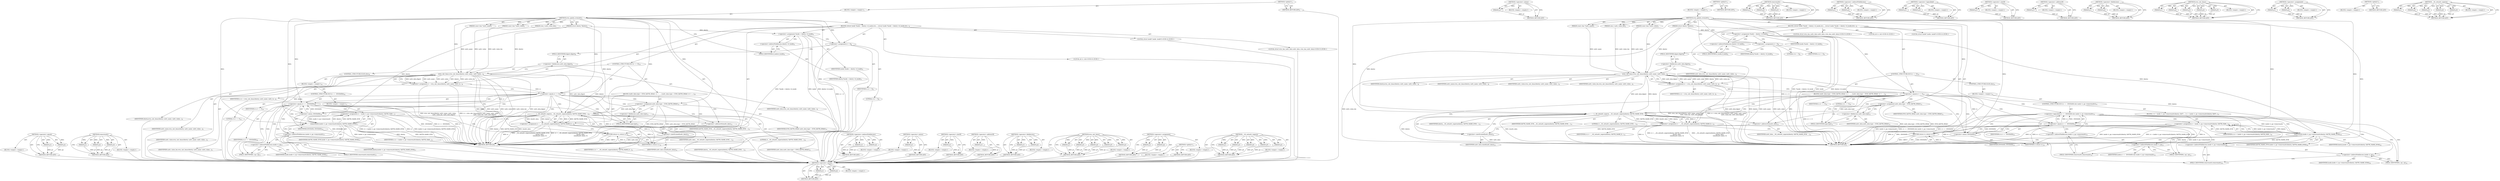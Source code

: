 digraph "__vfs_setxattr_noperm" {
vulnerable_125 [label=<(METHOD,&lt;operator&gt;.equals)>];
vulnerable_126 [label=<(PARAM,p1)>];
vulnerable_127 [label=<(PARAM,p2)>];
vulnerable_128 [label=<(BLOCK,&lt;empty&gt;,&lt;empty&gt;)>];
vulnerable_129 [label=<(METHOD_RETURN,ANY)>];
vulnerable_150 [label=<(METHOD,removexattr)>];
vulnerable_151 [label=<(PARAM,p1)>];
vulnerable_152 [label=<(PARAM,p2)>];
vulnerable_153 [label=<(PARAM,p3)>];
vulnerable_154 [label=<(BLOCK,&lt;empty&gt;,&lt;empty&gt;)>];
vulnerable_155 [label=<(METHOD_RETURN,ANY)>];
vulnerable_6 [label=<(METHOD,&lt;global&gt;)<SUB>1</SUB>>];
vulnerable_7 [label=<(BLOCK,&lt;empty&gt;,&lt;empty&gt;)<SUB>1</SUB>>];
vulnerable_8 [label=<(METHOD,evm_update_evmxattr)<SUB>1</SUB>>];
vulnerable_9 [label=<(PARAM,struct dentry *dentry)<SUB>1</SUB>>];
vulnerable_10 [label=<(PARAM,const char *xattr_name)<SUB>1</SUB>>];
vulnerable_11 [label=<(PARAM,const char *xattr_value)<SUB>2</SUB>>];
vulnerable_12 [label=<(PARAM,size_t xattr_value_len)<SUB>2</SUB>>];
vulnerable_13 [label=<(BLOCK,{
	struct inode *inode = dentry-&gt;d_inode;
	stru...,{
	struct inode *inode = dentry-&gt;d_inode;
	stru...)<SUB>3</SUB>>];
vulnerable_14 [label="<(LOCAL,struct inode* inode: inode*)<SUB>4</SUB>>"];
vulnerable_15 [label=<(&lt;operator&gt;.assignment,*inode = dentry-&gt;d_inode)<SUB>4</SUB>>];
vulnerable_16 [label=<(IDENTIFIER,inode,*inode = dentry-&gt;d_inode)<SUB>4</SUB>>];
vulnerable_17 [label=<(&lt;operator&gt;.indirectFieldAccess,dentry-&gt;d_inode)<SUB>4</SUB>>];
vulnerable_18 [label=<(IDENTIFIER,dentry,*inode = dentry-&gt;d_inode)<SUB>4</SUB>>];
vulnerable_19 [label=<(FIELD_IDENTIFIER,d_inode,d_inode)<SUB>4</SUB>>];
vulnerable_20 [label="<(LOCAL,struct evm_ima_xattr_data xattr_data: evm_ima_xattr_data)<SUB>5</SUB>>"];
vulnerable_21 [label="<(LOCAL,int rc: int)<SUB>6</SUB>>"];
vulnerable_22 [label=<(&lt;operator&gt;.assignment,rc = 0)<SUB>6</SUB>>];
vulnerable_23 [label=<(IDENTIFIER,rc,rc = 0)<SUB>6</SUB>>];
vulnerable_24 [label=<(LITERAL,0,rc = 0)<SUB>6</SUB>>];
vulnerable_25 [label=<(&lt;operator&gt;.assignment,rc = evm_calc_hmac(dentry, xattr_name, xattr_va...)<SUB>8</SUB>>];
vulnerable_26 [label=<(IDENTIFIER,rc,rc = evm_calc_hmac(dentry, xattr_name, xattr_va...)<SUB>8</SUB>>];
vulnerable_27 [label=<(evm_calc_hmac,evm_calc_hmac(dentry, xattr_name, xattr_value,
...)<SUB>8</SUB>>];
vulnerable_28 [label=<(IDENTIFIER,dentry,evm_calc_hmac(dentry, xattr_name, xattr_value,
...)<SUB>8</SUB>>];
vulnerable_29 [label=<(IDENTIFIER,xattr_name,evm_calc_hmac(dentry, xattr_name, xattr_value,
...)<SUB>8</SUB>>];
vulnerable_30 [label=<(IDENTIFIER,xattr_value,evm_calc_hmac(dentry, xattr_name, xattr_value,
...)<SUB>8</SUB>>];
vulnerable_31 [label=<(IDENTIFIER,xattr_value_len,evm_calc_hmac(dentry, xattr_name, xattr_value,
...)<SUB>9</SUB>>];
vulnerable_32 [label=<(&lt;operator&gt;.fieldAccess,xattr_data.digest)<SUB>9</SUB>>];
vulnerable_33 [label=<(IDENTIFIER,xattr_data,evm_calc_hmac(dentry, xattr_name, xattr_value,
...)<SUB>9</SUB>>];
vulnerable_34 [label=<(FIELD_IDENTIFIER,digest,digest)<SUB>9</SUB>>];
vulnerable_35 [label=<(CONTROL_STRUCTURE,IF,if (rc == 0))<SUB>10</SUB>>];
vulnerable_36 [label=<(&lt;operator&gt;.equals,rc == 0)<SUB>10</SUB>>];
vulnerable_37 [label=<(IDENTIFIER,rc,rc == 0)<SUB>10</SUB>>];
vulnerable_38 [label=<(LITERAL,0,rc == 0)<SUB>10</SUB>>];
vulnerable_39 [label=<(BLOCK,{
		xattr_data.type = EVM_XATTR_HMAC;
 		rc = _...,{
		xattr_data.type = EVM_XATTR_HMAC;
 		rc = _...)<SUB>10</SUB>>];
vulnerable_40 [label=<(&lt;operator&gt;.assignment,xattr_data.type = EVM_XATTR_HMAC)<SUB>11</SUB>>];
vulnerable_41 [label=<(&lt;operator&gt;.fieldAccess,xattr_data.type)<SUB>11</SUB>>];
vulnerable_42 [label=<(IDENTIFIER,xattr_data,xattr_data.type = EVM_XATTR_HMAC)<SUB>11</SUB>>];
vulnerable_43 [label=<(FIELD_IDENTIFIER,type,type)<SUB>11</SUB>>];
vulnerable_44 [label=<(IDENTIFIER,EVM_XATTR_HMAC,xattr_data.type = EVM_XATTR_HMAC)<SUB>11</SUB>>];
vulnerable_45 [label=<(&lt;operator&gt;.assignment,rc = __vfs_setxattr_noperm(dentry, XATTR_NAME_E...)<SUB>12</SUB>>];
vulnerable_46 [label=<(IDENTIFIER,rc,rc = __vfs_setxattr_noperm(dentry, XATTR_NAME_E...)<SUB>12</SUB>>];
vulnerable_47 [label=<(__vfs_setxattr_noperm,__vfs_setxattr_noperm(dentry, XATTR_NAME_EVM,
 ...)<SUB>12</SUB>>];
vulnerable_48 [label=<(IDENTIFIER,dentry,__vfs_setxattr_noperm(dentry, XATTR_NAME_EVM,
 ...)<SUB>12</SUB>>];
vulnerable_49 [label=<(IDENTIFIER,XATTR_NAME_EVM,__vfs_setxattr_noperm(dentry, XATTR_NAME_EVM,
 ...)<SUB>12</SUB>>];
vulnerable_50 [label=<(&lt;operator&gt;.addressOf,&amp;xattr_data)<SUB>13</SUB>>];
vulnerable_51 [label=<(IDENTIFIER,xattr_data,__vfs_setxattr_noperm(dentry, XATTR_NAME_EVM,
 ...)<SUB>13</SUB>>];
vulnerable_52 [label=<(&lt;operator&gt;.sizeOf,sizeof(xattr_data))<SUB>14</SUB>>];
vulnerable_53 [label=<(IDENTIFIER,xattr_data,sizeof(xattr_data))<SUB>14</SUB>>];
vulnerable_54 [label=<(LITERAL,0,__vfs_setxattr_noperm(dentry, XATTR_NAME_EVM,
 ...)<SUB>14</SUB>>];
vulnerable_55 [label=<(CONTROL_STRUCTURE,ELSE,else)<SUB>16</SUB>>];
vulnerable_56 [label=<(BLOCK,&lt;empty&gt;,&lt;empty&gt;)<SUB>16</SUB>>];
vulnerable_57 [label=<(CONTROL_STRUCTURE,IF,if (rc == -ENODATA))<SUB>16</SUB>>];
vulnerable_58 [label=<(&lt;operator&gt;.equals,rc == -ENODATA)<SUB>16</SUB>>];
vulnerable_59 [label=<(IDENTIFIER,rc,rc == -ENODATA)<SUB>16</SUB>>];
vulnerable_60 [label=<(&lt;operator&gt;.minus,-ENODATA)<SUB>16</SUB>>];
vulnerable_61 [label=<(IDENTIFIER,ENODATA,-ENODATA)<SUB>16</SUB>>];
vulnerable_62 [label=<(BLOCK,&lt;empty&gt;,&lt;empty&gt;)<SUB>17</SUB>>];
vulnerable_63 [label=<(&lt;operator&gt;.assignment,rc = inode-&gt;i_op-&gt;removexattr(dentry, XATTR_NAM...)<SUB>17</SUB>>];
vulnerable_64 [label=<(IDENTIFIER,rc,rc = inode-&gt;i_op-&gt;removexattr(dentry, XATTR_NAM...)<SUB>17</SUB>>];
vulnerable_65 [label=<(removexattr,inode-&gt;i_op-&gt;removexattr(dentry, XATTR_NAME_EVM))<SUB>17</SUB>>];
vulnerable_66 [label=<(&lt;operator&gt;.indirectFieldAccess,inode-&gt;i_op-&gt;removexattr)<SUB>17</SUB>>];
vulnerable_67 [label=<(&lt;operator&gt;.indirectFieldAccess,inode-&gt;i_op)<SUB>17</SUB>>];
vulnerable_68 [label=<(IDENTIFIER,inode,inode-&gt;i_op-&gt;removexattr(dentry, XATTR_NAME_EVM))<SUB>17</SUB>>];
vulnerable_69 [label=<(FIELD_IDENTIFIER,i_op,i_op)<SUB>17</SUB>>];
vulnerable_70 [label=<(FIELD_IDENTIFIER,removexattr,removexattr)<SUB>17</SUB>>];
vulnerable_71 [label=<(IDENTIFIER,dentry,inode-&gt;i_op-&gt;removexattr(dentry, XATTR_NAME_EVM))<SUB>17</SUB>>];
vulnerable_72 [label=<(IDENTIFIER,XATTR_NAME_EVM,inode-&gt;i_op-&gt;removexattr(dentry, XATTR_NAME_EVM))<SUB>17</SUB>>];
vulnerable_73 [label=<(RETURN,return rc;,return rc;)<SUB>18</SUB>>];
vulnerable_74 [label=<(IDENTIFIER,rc,return rc;)<SUB>18</SUB>>];
vulnerable_75 [label=<(METHOD_RETURN,int)<SUB>1</SUB>>];
vulnerable_77 [label=<(METHOD_RETURN,ANY)<SUB>1</SUB>>];
vulnerable_107 [label=<(METHOD,&lt;operator&gt;.indirectFieldAccess)>];
vulnerable_108 [label=<(PARAM,p1)>];
vulnerable_109 [label=<(PARAM,p2)>];
vulnerable_110 [label=<(BLOCK,&lt;empty&gt;,&lt;empty&gt;)>];
vulnerable_111 [label=<(METHOD_RETURN,ANY)>];
vulnerable_146 [label=<(METHOD,&lt;operator&gt;.minus)>];
vulnerable_147 [label=<(PARAM,p1)>];
vulnerable_148 [label=<(BLOCK,&lt;empty&gt;,&lt;empty&gt;)>];
vulnerable_149 [label=<(METHOD_RETURN,ANY)>];
vulnerable_142 [label=<(METHOD,&lt;operator&gt;.sizeOf)>];
vulnerable_143 [label=<(PARAM,p1)>];
vulnerable_144 [label=<(BLOCK,&lt;empty&gt;,&lt;empty&gt;)>];
vulnerable_145 [label=<(METHOD_RETURN,ANY)>];
vulnerable_138 [label=<(METHOD,&lt;operator&gt;.addressOf)>];
vulnerable_139 [label=<(PARAM,p1)>];
vulnerable_140 [label=<(BLOCK,&lt;empty&gt;,&lt;empty&gt;)>];
vulnerable_141 [label=<(METHOD_RETURN,ANY)>];
vulnerable_120 [label=<(METHOD,&lt;operator&gt;.fieldAccess)>];
vulnerable_121 [label=<(PARAM,p1)>];
vulnerable_122 [label=<(PARAM,p2)>];
vulnerable_123 [label=<(BLOCK,&lt;empty&gt;,&lt;empty&gt;)>];
vulnerable_124 [label=<(METHOD_RETURN,ANY)>];
vulnerable_112 [label=<(METHOD,evm_calc_hmac)>];
vulnerable_113 [label=<(PARAM,p1)>];
vulnerable_114 [label=<(PARAM,p2)>];
vulnerable_115 [label=<(PARAM,p3)>];
vulnerable_116 [label=<(PARAM,p4)>];
vulnerable_117 [label=<(PARAM,p5)>];
vulnerable_118 [label=<(BLOCK,&lt;empty&gt;,&lt;empty&gt;)>];
vulnerable_119 [label=<(METHOD_RETURN,ANY)>];
vulnerable_102 [label=<(METHOD,&lt;operator&gt;.assignment)>];
vulnerable_103 [label=<(PARAM,p1)>];
vulnerable_104 [label=<(PARAM,p2)>];
vulnerable_105 [label=<(BLOCK,&lt;empty&gt;,&lt;empty&gt;)>];
vulnerable_106 [label=<(METHOD_RETURN,ANY)>];
vulnerable_96 [label=<(METHOD,&lt;global&gt;)<SUB>1</SUB>>];
vulnerable_97 [label=<(BLOCK,&lt;empty&gt;,&lt;empty&gt;)>];
vulnerable_98 [label=<(METHOD_RETURN,ANY)>];
vulnerable_130 [label=<(METHOD,__vfs_setxattr_noperm)>];
vulnerable_131 [label=<(PARAM,p1)>];
vulnerable_132 [label=<(PARAM,p2)>];
vulnerable_133 [label=<(PARAM,p3)>];
vulnerable_134 [label=<(PARAM,p4)>];
vulnerable_135 [label=<(PARAM,p5)>];
vulnerable_136 [label=<(BLOCK,&lt;empty&gt;,&lt;empty&gt;)>];
vulnerable_137 [label=<(METHOD_RETURN,ANY)>];
fixed_131 [label=<(METHOD,&lt;operator&gt;.equals)>];
fixed_132 [label=<(PARAM,p1)>];
fixed_133 [label=<(PARAM,p2)>];
fixed_134 [label=<(BLOCK,&lt;empty&gt;,&lt;empty&gt;)>];
fixed_135 [label=<(METHOD_RETURN,ANY)>];
fixed_157 [label=<(METHOD,&lt;operator&gt;.minus)>];
fixed_158 [label=<(PARAM,p1)>];
fixed_159 [label=<(BLOCK,&lt;empty&gt;,&lt;empty&gt;)>];
fixed_160 [label=<(METHOD_RETURN,ANY)>];
fixed_6 [label=<(METHOD,&lt;global&gt;)<SUB>1</SUB>>];
fixed_7 [label=<(BLOCK,&lt;empty&gt;,&lt;empty&gt;)<SUB>1</SUB>>];
fixed_8 [label=<(METHOD,evm_update_evmxattr)<SUB>1</SUB>>];
fixed_9 [label=<(PARAM,struct dentry *dentry)<SUB>1</SUB>>];
fixed_10 [label=<(PARAM,const char *xattr_name)<SUB>1</SUB>>];
fixed_11 [label=<(PARAM,const char *xattr_value)<SUB>2</SUB>>];
fixed_12 [label=<(PARAM,size_t xattr_value_len)<SUB>2</SUB>>];
fixed_13 [label=<(BLOCK,{
	struct inode *inode = dentry-&gt;d_inode;
	stru...,{
	struct inode *inode = dentry-&gt;d_inode;
	stru...)<SUB>3</SUB>>];
fixed_14 [label="<(LOCAL,struct inode* inode: inode*)<SUB>4</SUB>>"];
fixed_15 [label=<(&lt;operator&gt;.assignment,*inode = dentry-&gt;d_inode)<SUB>4</SUB>>];
fixed_16 [label=<(IDENTIFIER,inode,*inode = dentry-&gt;d_inode)<SUB>4</SUB>>];
fixed_17 [label=<(&lt;operator&gt;.indirectFieldAccess,dentry-&gt;d_inode)<SUB>4</SUB>>];
fixed_18 [label=<(IDENTIFIER,dentry,*inode = dentry-&gt;d_inode)<SUB>4</SUB>>];
fixed_19 [label=<(FIELD_IDENTIFIER,d_inode,d_inode)<SUB>4</SUB>>];
fixed_20 [label="<(LOCAL,struct evm_ima_xattr_data xattr_data: evm_ima_xattr_data)<SUB>5</SUB>>"];
fixed_21 [label="<(LOCAL,int rc: int)<SUB>6</SUB>>"];
fixed_22 [label=<(&lt;operator&gt;.assignment,rc = 0)<SUB>6</SUB>>];
fixed_23 [label=<(IDENTIFIER,rc,rc = 0)<SUB>6</SUB>>];
fixed_24 [label=<(LITERAL,0,rc = 0)<SUB>6</SUB>>];
fixed_25 [label=<(&lt;operator&gt;.assignment,rc = evm_calc_hmac(dentry, xattr_name, xattr_va...)<SUB>8</SUB>>];
fixed_26 [label=<(IDENTIFIER,rc,rc = evm_calc_hmac(dentry, xattr_name, xattr_va...)<SUB>8</SUB>>];
fixed_27 [label=<(evm_calc_hmac,evm_calc_hmac(dentry, xattr_name, xattr_value,
...)<SUB>8</SUB>>];
fixed_28 [label=<(IDENTIFIER,dentry,evm_calc_hmac(dentry, xattr_name, xattr_value,
...)<SUB>8</SUB>>];
fixed_29 [label=<(IDENTIFIER,xattr_name,evm_calc_hmac(dentry, xattr_name, xattr_value,
...)<SUB>8</SUB>>];
fixed_30 [label=<(IDENTIFIER,xattr_value,evm_calc_hmac(dentry, xattr_name, xattr_value,
...)<SUB>8</SUB>>];
fixed_31 [label=<(IDENTIFIER,xattr_value_len,evm_calc_hmac(dentry, xattr_name, xattr_value,
...)<SUB>9</SUB>>];
fixed_32 [label=<(&lt;operator&gt;.fieldAccess,xattr_data.digest)<SUB>9</SUB>>];
fixed_33 [label=<(IDENTIFIER,xattr_data,evm_calc_hmac(dentry, xattr_name, xattr_value,
...)<SUB>9</SUB>>];
fixed_34 [label=<(FIELD_IDENTIFIER,digest,digest)<SUB>9</SUB>>];
fixed_35 [label=<(CONTROL_STRUCTURE,IF,if (rc == 0))<SUB>10</SUB>>];
fixed_36 [label=<(&lt;operator&gt;.equals,rc == 0)<SUB>10</SUB>>];
fixed_37 [label=<(IDENTIFIER,rc,rc == 0)<SUB>10</SUB>>];
fixed_38 [label=<(LITERAL,0,rc == 0)<SUB>10</SUB>>];
fixed_39 [label=<(BLOCK,{
		xattr_data.type = EVM_XATTR_HMAC;
 		rc = _...,{
		xattr_data.type = EVM_XATTR_HMAC;
 		rc = _...)<SUB>10</SUB>>];
fixed_40 [label=<(&lt;operator&gt;.assignment,xattr_data.type = EVM_XATTR_HMAC)<SUB>11</SUB>>];
fixed_41 [label=<(&lt;operator&gt;.fieldAccess,xattr_data.type)<SUB>11</SUB>>];
fixed_42 [label=<(IDENTIFIER,xattr_data,xattr_data.type = EVM_XATTR_HMAC)<SUB>11</SUB>>];
fixed_43 [label=<(FIELD_IDENTIFIER,type,type)<SUB>11</SUB>>];
fixed_44 [label=<(IDENTIFIER,EVM_XATTR_HMAC,xattr_data.type = EVM_XATTR_HMAC)<SUB>11</SUB>>];
fixed_45 [label=<(&lt;operator&gt;.assignment,rc = __vfs_setxattr_noperm(dentry, XATTR_NAME_E...)<SUB>12</SUB>>];
fixed_46 [label=<(IDENTIFIER,rc,rc = __vfs_setxattr_noperm(dentry, XATTR_NAME_E...)<SUB>12</SUB>>];
fixed_47 [label=<(__vfs_setxattr_noperm,__vfs_setxattr_noperm(dentry, XATTR_NAME_EVM,
 ...)<SUB>12</SUB>>];
fixed_48 [label=<(IDENTIFIER,dentry,__vfs_setxattr_noperm(dentry, XATTR_NAME_EVM,
 ...)<SUB>12</SUB>>];
fixed_49 [label=<(IDENTIFIER,XATTR_NAME_EVM,__vfs_setxattr_noperm(dentry, XATTR_NAME_EVM,
 ...)<SUB>12</SUB>>];
fixed_50 [label=<(&lt;operator&gt;.addressOf,&amp;xattr_data)<SUB>13</SUB>>];
fixed_51 [label=<(IDENTIFIER,xattr_data,__vfs_setxattr_noperm(dentry, XATTR_NAME_EVM,
 ...)<SUB>13</SUB>>];
fixed_52 [label=<(&lt;operator&gt;.sizeOf,sizeof(xattr_data))<SUB>14</SUB>>];
fixed_53 [label=<(IDENTIFIER,xattr_data,sizeof(xattr_data))<SUB>14</SUB>>];
fixed_54 [label=<(LITERAL,0,__vfs_setxattr_noperm(dentry, XATTR_NAME_EVM,
 ...)<SUB>14</SUB>>];
fixed_55 [label=<(CONTROL_STRUCTURE,ELSE,else)<SUB>15</SUB>>];
fixed_56 [label=<(BLOCK,&lt;empty&gt;,&lt;empty&gt;)<SUB>15</SUB>>];
fixed_57 [label=<(CONTROL_STRUCTURE,IF,if (rc == -ENODATA &amp;&amp; inode-&gt;i_op-&gt;removexattr))<SUB>15</SUB>>];
fixed_58 [label=<(&lt;operator&gt;.logicalAnd,rc == -ENODATA &amp;&amp; inode-&gt;i_op-&gt;removexattr)<SUB>15</SUB>>];
fixed_59 [label=<(&lt;operator&gt;.equals,rc == -ENODATA)<SUB>15</SUB>>];
fixed_60 [label=<(IDENTIFIER,rc,rc == -ENODATA)<SUB>15</SUB>>];
fixed_61 [label=<(&lt;operator&gt;.minus,-ENODATA)<SUB>15</SUB>>];
fixed_62 [label=<(IDENTIFIER,ENODATA,-ENODATA)<SUB>15</SUB>>];
fixed_63 [label=<(&lt;operator&gt;.indirectFieldAccess,inode-&gt;i_op-&gt;removexattr)<SUB>15</SUB>>];
fixed_64 [label=<(&lt;operator&gt;.indirectFieldAccess,inode-&gt;i_op)<SUB>15</SUB>>];
fixed_65 [label=<(IDENTIFIER,inode,rc == -ENODATA &amp;&amp; inode-&gt;i_op-&gt;removexattr)<SUB>15</SUB>>];
fixed_66 [label=<(FIELD_IDENTIFIER,i_op,i_op)<SUB>15</SUB>>];
fixed_67 [label=<(FIELD_IDENTIFIER,removexattr,removexattr)<SUB>15</SUB>>];
fixed_68 [label=<(BLOCK,{
 		rc = inode-&gt;i_op-&gt;removexattr(dentry, XATT...,{
 		rc = inode-&gt;i_op-&gt;removexattr(dentry, XATT...)<SUB>15</SUB>>];
fixed_69 [label=<(&lt;operator&gt;.assignment,rc = inode-&gt;i_op-&gt;removexattr(dentry, XATTR_NAM...)<SUB>16</SUB>>];
fixed_70 [label=<(IDENTIFIER,rc,rc = inode-&gt;i_op-&gt;removexattr(dentry, XATTR_NAM...)<SUB>16</SUB>>];
fixed_71 [label=<(removexattr,inode-&gt;i_op-&gt;removexattr(dentry, XATTR_NAME_EVM))<SUB>16</SUB>>];
fixed_72 [label=<(&lt;operator&gt;.indirectFieldAccess,inode-&gt;i_op-&gt;removexattr)<SUB>16</SUB>>];
fixed_73 [label=<(&lt;operator&gt;.indirectFieldAccess,inode-&gt;i_op)<SUB>16</SUB>>];
fixed_74 [label=<(IDENTIFIER,inode,inode-&gt;i_op-&gt;removexattr(dentry, XATTR_NAME_EVM))<SUB>16</SUB>>];
fixed_75 [label=<(FIELD_IDENTIFIER,i_op,i_op)<SUB>16</SUB>>];
fixed_76 [label=<(FIELD_IDENTIFIER,removexattr,removexattr)<SUB>16</SUB>>];
fixed_77 [label=<(IDENTIFIER,dentry,inode-&gt;i_op-&gt;removexattr(dentry, XATTR_NAME_EVM))<SUB>16</SUB>>];
fixed_78 [label=<(IDENTIFIER,XATTR_NAME_EVM,inode-&gt;i_op-&gt;removexattr(dentry, XATTR_NAME_EVM))<SUB>16</SUB>>];
fixed_79 [label=<(RETURN,return rc;,return rc;)<SUB>18</SUB>>];
fixed_80 [label=<(IDENTIFIER,rc,return rc;)<SUB>18</SUB>>];
fixed_81 [label=<(METHOD_RETURN,int)<SUB>1</SUB>>];
fixed_83 [label=<(METHOD_RETURN,ANY)<SUB>1</SUB>>];
fixed_161 [label=<(METHOD,removexattr)>];
fixed_162 [label=<(PARAM,p1)>];
fixed_163 [label=<(PARAM,p2)>];
fixed_164 [label=<(PARAM,p3)>];
fixed_165 [label=<(BLOCK,&lt;empty&gt;,&lt;empty&gt;)>];
fixed_166 [label=<(METHOD_RETURN,ANY)>];
fixed_113 [label=<(METHOD,&lt;operator&gt;.indirectFieldAccess)>];
fixed_114 [label=<(PARAM,p1)>];
fixed_115 [label=<(PARAM,p2)>];
fixed_116 [label=<(BLOCK,&lt;empty&gt;,&lt;empty&gt;)>];
fixed_117 [label=<(METHOD_RETURN,ANY)>];
fixed_152 [label=<(METHOD,&lt;operator&gt;.logicalAnd)>];
fixed_153 [label=<(PARAM,p1)>];
fixed_154 [label=<(PARAM,p2)>];
fixed_155 [label=<(BLOCK,&lt;empty&gt;,&lt;empty&gt;)>];
fixed_156 [label=<(METHOD_RETURN,ANY)>];
fixed_148 [label=<(METHOD,&lt;operator&gt;.sizeOf)>];
fixed_149 [label=<(PARAM,p1)>];
fixed_150 [label=<(BLOCK,&lt;empty&gt;,&lt;empty&gt;)>];
fixed_151 [label=<(METHOD_RETURN,ANY)>];
fixed_144 [label=<(METHOD,&lt;operator&gt;.addressOf)>];
fixed_145 [label=<(PARAM,p1)>];
fixed_146 [label=<(BLOCK,&lt;empty&gt;,&lt;empty&gt;)>];
fixed_147 [label=<(METHOD_RETURN,ANY)>];
fixed_126 [label=<(METHOD,&lt;operator&gt;.fieldAccess)>];
fixed_127 [label=<(PARAM,p1)>];
fixed_128 [label=<(PARAM,p2)>];
fixed_129 [label=<(BLOCK,&lt;empty&gt;,&lt;empty&gt;)>];
fixed_130 [label=<(METHOD_RETURN,ANY)>];
fixed_118 [label=<(METHOD,evm_calc_hmac)>];
fixed_119 [label=<(PARAM,p1)>];
fixed_120 [label=<(PARAM,p2)>];
fixed_121 [label=<(PARAM,p3)>];
fixed_122 [label=<(PARAM,p4)>];
fixed_123 [label=<(PARAM,p5)>];
fixed_124 [label=<(BLOCK,&lt;empty&gt;,&lt;empty&gt;)>];
fixed_125 [label=<(METHOD_RETURN,ANY)>];
fixed_108 [label=<(METHOD,&lt;operator&gt;.assignment)>];
fixed_109 [label=<(PARAM,p1)>];
fixed_110 [label=<(PARAM,p2)>];
fixed_111 [label=<(BLOCK,&lt;empty&gt;,&lt;empty&gt;)>];
fixed_112 [label=<(METHOD_RETURN,ANY)>];
fixed_102 [label=<(METHOD,&lt;global&gt;)<SUB>1</SUB>>];
fixed_103 [label=<(BLOCK,&lt;empty&gt;,&lt;empty&gt;)>];
fixed_104 [label=<(METHOD_RETURN,ANY)>];
fixed_136 [label=<(METHOD,__vfs_setxattr_noperm)>];
fixed_137 [label=<(PARAM,p1)>];
fixed_138 [label=<(PARAM,p2)>];
fixed_139 [label=<(PARAM,p3)>];
fixed_140 [label=<(PARAM,p4)>];
fixed_141 [label=<(PARAM,p5)>];
fixed_142 [label=<(BLOCK,&lt;empty&gt;,&lt;empty&gt;)>];
fixed_143 [label=<(METHOD_RETURN,ANY)>];
vulnerable_125 -> vulnerable_126  [key=0, label="AST: "];
vulnerable_125 -> vulnerable_126  [key=1, label="DDG: "];
vulnerable_125 -> vulnerable_128  [key=0, label="AST: "];
vulnerable_125 -> vulnerable_127  [key=0, label="AST: "];
vulnerable_125 -> vulnerable_127  [key=1, label="DDG: "];
vulnerable_125 -> vulnerable_129  [key=0, label="AST: "];
vulnerable_125 -> vulnerable_129  [key=1, label="CFG: "];
vulnerable_126 -> vulnerable_129  [key=0, label="DDG: p1"];
vulnerable_127 -> vulnerable_129  [key=0, label="DDG: p2"];
vulnerable_128 -> fixed_131  [key=0];
vulnerable_129 -> fixed_131  [key=0];
vulnerable_150 -> vulnerable_151  [key=0, label="AST: "];
vulnerable_150 -> vulnerable_151  [key=1, label="DDG: "];
vulnerable_150 -> vulnerable_154  [key=0, label="AST: "];
vulnerable_150 -> vulnerable_152  [key=0, label="AST: "];
vulnerable_150 -> vulnerable_152  [key=1, label="DDG: "];
vulnerable_150 -> vulnerable_155  [key=0, label="AST: "];
vulnerable_150 -> vulnerable_155  [key=1, label="CFG: "];
vulnerable_150 -> vulnerable_153  [key=0, label="AST: "];
vulnerable_150 -> vulnerable_153  [key=1, label="DDG: "];
vulnerable_151 -> vulnerable_155  [key=0, label="DDG: p1"];
vulnerable_152 -> vulnerable_155  [key=0, label="DDG: p2"];
vulnerable_153 -> vulnerable_155  [key=0, label="DDG: p3"];
vulnerable_154 -> fixed_131  [key=0];
vulnerable_155 -> fixed_131  [key=0];
vulnerable_6 -> vulnerable_7  [key=0, label="AST: "];
vulnerable_6 -> vulnerable_77  [key=0, label="AST: "];
vulnerable_6 -> vulnerable_77  [key=1, label="CFG: "];
vulnerable_7 -> vulnerable_8  [key=0, label="AST: "];
vulnerable_8 -> vulnerable_9  [key=0, label="AST: "];
vulnerable_8 -> vulnerable_9  [key=1, label="DDG: "];
vulnerable_8 -> vulnerable_10  [key=0, label="AST: "];
vulnerable_8 -> vulnerable_10  [key=1, label="DDG: "];
vulnerable_8 -> vulnerable_11  [key=0, label="AST: "];
vulnerable_8 -> vulnerable_11  [key=1, label="DDG: "];
vulnerable_8 -> vulnerable_12  [key=0, label="AST: "];
vulnerable_8 -> vulnerable_12  [key=1, label="DDG: "];
vulnerable_8 -> vulnerable_13  [key=0, label="AST: "];
vulnerable_8 -> vulnerable_75  [key=0, label="AST: "];
vulnerable_8 -> vulnerable_19  [key=0, label="CFG: "];
vulnerable_8 -> vulnerable_22  [key=0, label="DDG: "];
vulnerable_8 -> vulnerable_74  [key=0, label="DDG: "];
vulnerable_8 -> vulnerable_27  [key=0, label="DDG: "];
vulnerable_8 -> vulnerable_36  [key=0, label="DDG: "];
vulnerable_8 -> vulnerable_40  [key=0, label="DDG: "];
vulnerable_8 -> vulnerable_47  [key=0, label="DDG: "];
vulnerable_8 -> vulnerable_58  [key=0, label="DDG: "];
vulnerable_8 -> vulnerable_60  [key=0, label="DDG: "];
vulnerable_8 -> vulnerable_65  [key=0, label="DDG: "];
vulnerable_9 -> vulnerable_15  [key=0, label="DDG: dentry"];
vulnerable_9 -> vulnerable_27  [key=0, label="DDG: dentry"];
vulnerable_9 -> vulnerable_47  [key=0, label="DDG: dentry"];
vulnerable_9 -> vulnerable_65  [key=0, label="DDG: dentry"];
vulnerable_10 -> vulnerable_27  [key=0, label="DDG: xattr_name"];
vulnerable_11 -> vulnerable_27  [key=0, label="DDG: xattr_value"];
vulnerable_12 -> vulnerable_27  [key=0, label="DDG: xattr_value_len"];
vulnerable_13 -> vulnerable_14  [key=0, label="AST: "];
vulnerable_13 -> vulnerable_15  [key=0, label="AST: "];
vulnerable_13 -> vulnerable_20  [key=0, label="AST: "];
vulnerable_13 -> vulnerable_21  [key=0, label="AST: "];
vulnerable_13 -> vulnerable_22  [key=0, label="AST: "];
vulnerable_13 -> vulnerable_25  [key=0, label="AST: "];
vulnerable_13 -> vulnerable_35  [key=0, label="AST: "];
vulnerable_13 -> vulnerable_73  [key=0, label="AST: "];
vulnerable_14 -> fixed_131  [key=0];
vulnerable_15 -> vulnerable_16  [key=0, label="AST: "];
vulnerable_15 -> vulnerable_17  [key=0, label="AST: "];
vulnerable_15 -> vulnerable_22  [key=0, label="CFG: "];
vulnerable_15 -> vulnerable_75  [key=0, label="DDG: inode"];
vulnerable_15 -> vulnerable_75  [key=1, label="DDG: dentry-&gt;d_inode"];
vulnerable_15 -> vulnerable_75  [key=2, label="DDG: *inode = dentry-&gt;d_inode"];
vulnerable_16 -> fixed_131  [key=0];
vulnerable_17 -> vulnerable_18  [key=0, label="AST: "];
vulnerable_17 -> vulnerable_19  [key=0, label="AST: "];
vulnerable_17 -> vulnerable_15  [key=0, label="CFG: "];
vulnerable_18 -> fixed_131  [key=0];
vulnerable_19 -> vulnerable_17  [key=0, label="CFG: "];
vulnerable_20 -> fixed_131  [key=0];
vulnerable_21 -> fixed_131  [key=0];
vulnerable_22 -> vulnerable_23  [key=0, label="AST: "];
vulnerable_22 -> vulnerable_24  [key=0, label="AST: "];
vulnerable_22 -> vulnerable_34  [key=0, label="CFG: "];
vulnerable_22 -> vulnerable_75  [key=0, label="DDG: rc = 0"];
vulnerable_23 -> fixed_131  [key=0];
vulnerable_24 -> fixed_131  [key=0];
vulnerable_25 -> vulnerable_26  [key=0, label="AST: "];
vulnerable_25 -> vulnerable_27  [key=0, label="AST: "];
vulnerable_25 -> vulnerable_36  [key=0, label="CFG: "];
vulnerable_25 -> vulnerable_36  [key=1, label="DDG: rc"];
vulnerable_25 -> vulnerable_75  [key=0, label="DDG: evm_calc_hmac(dentry, xattr_name, xattr_value,
			   xattr_value_len, xattr_data.digest)"];
vulnerable_25 -> vulnerable_75  [key=1, label="DDG: rc = evm_calc_hmac(dentry, xattr_name, xattr_value,
			   xattr_value_len, xattr_data.digest)"];
vulnerable_26 -> fixed_131  [key=0];
vulnerable_27 -> vulnerable_28  [key=0, label="AST: "];
vulnerable_27 -> vulnerable_29  [key=0, label="AST: "];
vulnerable_27 -> vulnerable_30  [key=0, label="AST: "];
vulnerable_27 -> vulnerable_31  [key=0, label="AST: "];
vulnerable_27 -> vulnerable_32  [key=0, label="AST: "];
vulnerable_27 -> vulnerable_25  [key=0, label="CFG: "];
vulnerable_27 -> vulnerable_25  [key=1, label="DDG: xattr_data.digest"];
vulnerable_27 -> vulnerable_25  [key=2, label="DDG: xattr_name"];
vulnerable_27 -> vulnerable_25  [key=3, label="DDG: xattr_value"];
vulnerable_27 -> vulnerable_25  [key=4, label="DDG: dentry"];
vulnerable_27 -> vulnerable_25  [key=5, label="DDG: xattr_value_len"];
vulnerable_27 -> vulnerable_75  [key=0, label="DDG: dentry"];
vulnerable_27 -> vulnerable_75  [key=1, label="DDG: xattr_name"];
vulnerable_27 -> vulnerable_75  [key=2, label="DDG: xattr_value"];
vulnerable_27 -> vulnerable_75  [key=3, label="DDG: xattr_value_len"];
vulnerable_27 -> vulnerable_75  [key=4, label="DDG: xattr_data.digest"];
vulnerable_27 -> vulnerable_47  [key=0, label="DDG: dentry"];
vulnerable_27 -> vulnerable_47  [key=1, label="DDG: xattr_data.digest"];
vulnerable_27 -> vulnerable_65  [key=0, label="DDG: dentry"];
vulnerable_28 -> fixed_131  [key=0];
vulnerable_29 -> fixed_131  [key=0];
vulnerable_30 -> fixed_131  [key=0];
vulnerable_31 -> fixed_131  [key=0];
vulnerable_32 -> vulnerable_33  [key=0, label="AST: "];
vulnerable_32 -> vulnerable_34  [key=0, label="AST: "];
vulnerable_32 -> vulnerable_27  [key=0, label="CFG: "];
vulnerable_33 -> fixed_131  [key=0];
vulnerable_34 -> vulnerable_32  [key=0, label="CFG: "];
vulnerable_35 -> vulnerable_36  [key=0, label="AST: "];
vulnerable_35 -> vulnerable_39  [key=0, label="AST: "];
vulnerable_35 -> vulnerable_55  [key=0, label="AST: "];
vulnerable_36 -> vulnerable_37  [key=0, label="AST: "];
vulnerable_36 -> vulnerable_38  [key=0, label="AST: "];
vulnerable_36 -> vulnerable_43  [key=0, label="CFG: "];
vulnerable_36 -> vulnerable_43  [key=1, label="CDG: "];
vulnerable_36 -> vulnerable_60  [key=0, label="CFG: "];
vulnerable_36 -> vulnerable_60  [key=1, label="CDG: "];
vulnerable_36 -> vulnerable_75  [key=0, label="DDG: rc == 0"];
vulnerable_36 -> vulnerable_58  [key=0, label="DDG: rc"];
vulnerable_36 -> vulnerable_58  [key=1, label="CDG: "];
vulnerable_36 -> vulnerable_47  [key=0, label="CDG: "];
vulnerable_36 -> vulnerable_52  [key=0, label="CDG: "];
vulnerable_36 -> vulnerable_41  [key=0, label="CDG: "];
vulnerable_36 -> vulnerable_45  [key=0, label="CDG: "];
vulnerable_36 -> vulnerable_40  [key=0, label="CDG: "];
vulnerable_36 -> vulnerable_50  [key=0, label="CDG: "];
vulnerable_37 -> fixed_131  [key=0];
vulnerable_38 -> fixed_131  [key=0];
vulnerable_39 -> vulnerable_40  [key=0, label="AST: "];
vulnerable_39 -> vulnerable_45  [key=0, label="AST: "];
vulnerable_40 -> vulnerable_41  [key=0, label="AST: "];
vulnerable_40 -> vulnerable_44  [key=0, label="AST: "];
vulnerable_40 -> vulnerable_50  [key=0, label="CFG: "];
vulnerable_40 -> vulnerable_75  [key=0, label="DDG: xattr_data.type = EVM_XATTR_HMAC"];
vulnerable_40 -> vulnerable_75  [key=1, label="DDG: EVM_XATTR_HMAC"];
vulnerable_40 -> vulnerable_47  [key=0, label="DDG: xattr_data.type"];
vulnerable_41 -> vulnerable_42  [key=0, label="AST: "];
vulnerable_41 -> vulnerable_43  [key=0, label="AST: "];
vulnerable_41 -> vulnerable_40  [key=0, label="CFG: "];
vulnerable_42 -> fixed_131  [key=0];
vulnerable_43 -> vulnerable_41  [key=0, label="CFG: "];
vulnerable_44 -> fixed_131  [key=0];
vulnerable_45 -> vulnerable_46  [key=0, label="AST: "];
vulnerable_45 -> vulnerable_47  [key=0, label="AST: "];
vulnerable_45 -> vulnerable_73  [key=0, label="CFG: "];
vulnerable_45 -> vulnerable_75  [key=0, label="DDG: rc"];
vulnerable_45 -> vulnerable_75  [key=1, label="DDG: __vfs_setxattr_noperm(dentry, XATTR_NAME_EVM,
 					   &amp;xattr_data,
 					   sizeof(xattr_data), 0)"];
vulnerable_45 -> vulnerable_75  [key=2, label="DDG: rc = __vfs_setxattr_noperm(dentry, XATTR_NAME_EVM,
 					   &amp;xattr_data,
 					   sizeof(xattr_data), 0)"];
vulnerable_45 -> vulnerable_74  [key=0, label="DDG: rc"];
vulnerable_46 -> fixed_131  [key=0];
vulnerable_47 -> vulnerable_48  [key=0, label="AST: "];
vulnerable_47 -> vulnerable_49  [key=0, label="AST: "];
vulnerable_47 -> vulnerable_50  [key=0, label="AST: "];
vulnerable_47 -> vulnerable_52  [key=0, label="AST: "];
vulnerable_47 -> vulnerable_54  [key=0, label="AST: "];
vulnerable_47 -> vulnerable_45  [key=0, label="CFG: "];
vulnerable_47 -> vulnerable_45  [key=1, label="DDG: 0"];
vulnerable_47 -> vulnerable_45  [key=2, label="DDG: XATTR_NAME_EVM"];
vulnerable_47 -> vulnerable_45  [key=3, label="DDG: &amp;xattr_data"];
vulnerable_47 -> vulnerable_45  [key=4, label="DDG: dentry"];
vulnerable_47 -> vulnerable_75  [key=0, label="DDG: dentry"];
vulnerable_47 -> vulnerable_75  [key=1, label="DDG: XATTR_NAME_EVM"];
vulnerable_47 -> vulnerable_75  [key=2, label="DDG: &amp;xattr_data"];
vulnerable_48 -> fixed_131  [key=0];
vulnerable_49 -> fixed_131  [key=0];
vulnerable_50 -> vulnerable_51  [key=0, label="AST: "];
vulnerable_50 -> vulnerable_52  [key=0, label="CFG: "];
vulnerable_51 -> fixed_131  [key=0];
vulnerable_52 -> vulnerable_53  [key=0, label="AST: "];
vulnerable_52 -> vulnerable_47  [key=0, label="CFG: "];
vulnerable_52 -> vulnerable_75  [key=0, label="DDG: xattr_data"];
vulnerable_53 -> fixed_131  [key=0];
vulnerable_54 -> fixed_131  [key=0];
vulnerable_55 -> vulnerable_56  [key=0, label="AST: "];
vulnerable_56 -> vulnerable_57  [key=0, label="AST: "];
vulnerable_57 -> vulnerable_58  [key=0, label="AST: "];
vulnerable_57 -> vulnerable_62  [key=0, label="AST: "];
vulnerable_58 -> vulnerable_59  [key=0, label="AST: "];
vulnerable_58 -> vulnerable_60  [key=0, label="AST: "];
vulnerable_58 -> vulnerable_69  [key=0, label="CFG: "];
vulnerable_58 -> vulnerable_69  [key=1, label="CDG: "];
vulnerable_58 -> vulnerable_73  [key=0, label="CFG: "];
vulnerable_58 -> vulnerable_75  [key=0, label="DDG: rc"];
vulnerable_58 -> vulnerable_75  [key=1, label="DDG: -ENODATA"];
vulnerable_58 -> vulnerable_75  [key=2, label="DDG: rc == -ENODATA"];
vulnerable_58 -> vulnerable_74  [key=0, label="DDG: rc"];
vulnerable_58 -> vulnerable_66  [key=0, label="CDG: "];
vulnerable_58 -> vulnerable_67  [key=0, label="CDG: "];
vulnerable_58 -> vulnerable_70  [key=0, label="CDG: "];
vulnerable_58 -> vulnerable_63  [key=0, label="CDG: "];
vulnerable_58 -> vulnerable_65  [key=0, label="CDG: "];
vulnerable_59 -> fixed_131  [key=0];
vulnerable_60 -> vulnerable_61  [key=0, label="AST: "];
vulnerable_60 -> vulnerable_58  [key=0, label="CFG: "];
vulnerable_60 -> vulnerable_58  [key=1, label="DDG: ENODATA"];
vulnerable_60 -> vulnerable_75  [key=0, label="DDG: ENODATA"];
vulnerable_61 -> fixed_131  [key=0];
vulnerable_62 -> vulnerable_63  [key=0, label="AST: "];
vulnerable_63 -> vulnerable_64  [key=0, label="AST: "];
vulnerable_63 -> vulnerable_65  [key=0, label="AST: "];
vulnerable_63 -> vulnerable_73  [key=0, label="CFG: "];
vulnerable_63 -> vulnerable_75  [key=0, label="DDG: rc"];
vulnerable_63 -> vulnerable_75  [key=1, label="DDG: inode-&gt;i_op-&gt;removexattr(dentry, XATTR_NAME_EVM)"];
vulnerable_63 -> vulnerable_75  [key=2, label="DDG: rc = inode-&gt;i_op-&gt;removexattr(dentry, XATTR_NAME_EVM)"];
vulnerable_63 -> vulnerable_74  [key=0, label="DDG: rc"];
vulnerable_64 -> fixed_131  [key=0];
vulnerable_65 -> vulnerable_66  [key=0, label="AST: "];
vulnerable_65 -> vulnerable_71  [key=0, label="AST: "];
vulnerable_65 -> vulnerable_72  [key=0, label="AST: "];
vulnerable_65 -> vulnerable_63  [key=0, label="CFG: "];
vulnerable_65 -> vulnerable_63  [key=1, label="DDG: inode-&gt;i_op-&gt;removexattr"];
vulnerable_65 -> vulnerable_63  [key=2, label="DDG: dentry"];
vulnerable_65 -> vulnerable_63  [key=3, label="DDG: XATTR_NAME_EVM"];
vulnerable_65 -> vulnerable_75  [key=0, label="DDG: inode-&gt;i_op-&gt;removexattr"];
vulnerable_65 -> vulnerable_75  [key=1, label="DDG: dentry"];
vulnerable_65 -> vulnerable_75  [key=2, label="DDG: XATTR_NAME_EVM"];
vulnerable_66 -> vulnerable_67  [key=0, label="AST: "];
vulnerable_66 -> vulnerable_70  [key=0, label="AST: "];
vulnerable_66 -> vulnerable_65  [key=0, label="CFG: "];
vulnerable_67 -> vulnerable_68  [key=0, label="AST: "];
vulnerable_67 -> vulnerable_69  [key=0, label="AST: "];
vulnerable_67 -> vulnerable_70  [key=0, label="CFG: "];
vulnerable_68 -> fixed_131  [key=0];
vulnerable_69 -> vulnerable_67  [key=0, label="CFG: "];
vulnerable_70 -> vulnerable_66  [key=0, label="CFG: "];
vulnerable_71 -> fixed_131  [key=0];
vulnerable_72 -> fixed_131  [key=0];
vulnerable_73 -> vulnerable_74  [key=0, label="AST: "];
vulnerable_73 -> vulnerable_75  [key=0, label="CFG: "];
vulnerable_73 -> vulnerable_75  [key=1, label="DDG: &lt;RET&gt;"];
vulnerable_74 -> vulnerable_73  [key=0, label="DDG: rc"];
vulnerable_75 -> fixed_131  [key=0];
vulnerable_77 -> fixed_131  [key=0];
vulnerable_107 -> vulnerable_108  [key=0, label="AST: "];
vulnerable_107 -> vulnerable_108  [key=1, label="DDG: "];
vulnerable_107 -> vulnerable_110  [key=0, label="AST: "];
vulnerable_107 -> vulnerable_109  [key=0, label="AST: "];
vulnerable_107 -> vulnerable_109  [key=1, label="DDG: "];
vulnerable_107 -> vulnerable_111  [key=0, label="AST: "];
vulnerable_107 -> vulnerable_111  [key=1, label="CFG: "];
vulnerable_108 -> vulnerable_111  [key=0, label="DDG: p1"];
vulnerable_109 -> vulnerable_111  [key=0, label="DDG: p2"];
vulnerable_110 -> fixed_131  [key=0];
vulnerable_111 -> fixed_131  [key=0];
vulnerable_146 -> vulnerable_147  [key=0, label="AST: "];
vulnerable_146 -> vulnerable_147  [key=1, label="DDG: "];
vulnerable_146 -> vulnerable_148  [key=0, label="AST: "];
vulnerable_146 -> vulnerable_149  [key=0, label="AST: "];
vulnerable_146 -> vulnerable_149  [key=1, label="CFG: "];
vulnerable_147 -> vulnerable_149  [key=0, label="DDG: p1"];
vulnerable_148 -> fixed_131  [key=0];
vulnerable_149 -> fixed_131  [key=0];
vulnerable_142 -> vulnerable_143  [key=0, label="AST: "];
vulnerable_142 -> vulnerable_143  [key=1, label="DDG: "];
vulnerable_142 -> vulnerable_144  [key=0, label="AST: "];
vulnerable_142 -> vulnerable_145  [key=0, label="AST: "];
vulnerable_142 -> vulnerable_145  [key=1, label="CFG: "];
vulnerable_143 -> vulnerable_145  [key=0, label="DDG: p1"];
vulnerable_144 -> fixed_131  [key=0];
vulnerable_145 -> fixed_131  [key=0];
vulnerable_138 -> vulnerable_139  [key=0, label="AST: "];
vulnerable_138 -> vulnerable_139  [key=1, label="DDG: "];
vulnerable_138 -> vulnerable_140  [key=0, label="AST: "];
vulnerable_138 -> vulnerable_141  [key=0, label="AST: "];
vulnerable_138 -> vulnerable_141  [key=1, label="CFG: "];
vulnerable_139 -> vulnerable_141  [key=0, label="DDG: p1"];
vulnerable_140 -> fixed_131  [key=0];
vulnerable_141 -> fixed_131  [key=0];
vulnerable_120 -> vulnerable_121  [key=0, label="AST: "];
vulnerable_120 -> vulnerable_121  [key=1, label="DDG: "];
vulnerable_120 -> vulnerable_123  [key=0, label="AST: "];
vulnerable_120 -> vulnerable_122  [key=0, label="AST: "];
vulnerable_120 -> vulnerable_122  [key=1, label="DDG: "];
vulnerable_120 -> vulnerable_124  [key=0, label="AST: "];
vulnerable_120 -> vulnerable_124  [key=1, label="CFG: "];
vulnerable_121 -> vulnerable_124  [key=0, label="DDG: p1"];
vulnerable_122 -> vulnerable_124  [key=0, label="DDG: p2"];
vulnerable_123 -> fixed_131  [key=0];
vulnerable_124 -> fixed_131  [key=0];
vulnerable_112 -> vulnerable_113  [key=0, label="AST: "];
vulnerable_112 -> vulnerable_113  [key=1, label="DDG: "];
vulnerable_112 -> vulnerable_118  [key=0, label="AST: "];
vulnerable_112 -> vulnerable_114  [key=0, label="AST: "];
vulnerable_112 -> vulnerable_114  [key=1, label="DDG: "];
vulnerable_112 -> vulnerable_119  [key=0, label="AST: "];
vulnerable_112 -> vulnerable_119  [key=1, label="CFG: "];
vulnerable_112 -> vulnerable_115  [key=0, label="AST: "];
vulnerable_112 -> vulnerable_115  [key=1, label="DDG: "];
vulnerable_112 -> vulnerable_116  [key=0, label="AST: "];
vulnerable_112 -> vulnerable_116  [key=1, label="DDG: "];
vulnerable_112 -> vulnerable_117  [key=0, label="AST: "];
vulnerable_112 -> vulnerable_117  [key=1, label="DDG: "];
vulnerable_113 -> vulnerable_119  [key=0, label="DDG: p1"];
vulnerable_114 -> vulnerable_119  [key=0, label="DDG: p2"];
vulnerable_115 -> vulnerable_119  [key=0, label="DDG: p3"];
vulnerable_116 -> vulnerable_119  [key=0, label="DDG: p4"];
vulnerable_117 -> vulnerable_119  [key=0, label="DDG: p5"];
vulnerable_118 -> fixed_131  [key=0];
vulnerable_119 -> fixed_131  [key=0];
vulnerable_102 -> vulnerable_103  [key=0, label="AST: "];
vulnerable_102 -> vulnerable_103  [key=1, label="DDG: "];
vulnerable_102 -> vulnerable_105  [key=0, label="AST: "];
vulnerable_102 -> vulnerable_104  [key=0, label="AST: "];
vulnerable_102 -> vulnerable_104  [key=1, label="DDG: "];
vulnerable_102 -> vulnerable_106  [key=0, label="AST: "];
vulnerable_102 -> vulnerable_106  [key=1, label="CFG: "];
vulnerable_103 -> vulnerable_106  [key=0, label="DDG: p1"];
vulnerable_104 -> vulnerable_106  [key=0, label="DDG: p2"];
vulnerable_105 -> fixed_131  [key=0];
vulnerable_106 -> fixed_131  [key=0];
vulnerable_96 -> vulnerable_97  [key=0, label="AST: "];
vulnerable_96 -> vulnerable_98  [key=0, label="AST: "];
vulnerable_96 -> vulnerable_98  [key=1, label="CFG: "];
vulnerable_97 -> fixed_131  [key=0];
vulnerable_98 -> fixed_131  [key=0];
vulnerable_130 -> vulnerable_131  [key=0, label="AST: "];
vulnerable_130 -> vulnerable_131  [key=1, label="DDG: "];
vulnerable_130 -> vulnerable_136  [key=0, label="AST: "];
vulnerable_130 -> vulnerable_132  [key=0, label="AST: "];
vulnerable_130 -> vulnerable_132  [key=1, label="DDG: "];
vulnerable_130 -> vulnerable_137  [key=0, label="AST: "];
vulnerable_130 -> vulnerable_137  [key=1, label="CFG: "];
vulnerable_130 -> vulnerable_133  [key=0, label="AST: "];
vulnerable_130 -> vulnerable_133  [key=1, label="DDG: "];
vulnerable_130 -> vulnerable_134  [key=0, label="AST: "];
vulnerable_130 -> vulnerable_134  [key=1, label="DDG: "];
vulnerable_130 -> vulnerable_135  [key=0, label="AST: "];
vulnerable_130 -> vulnerable_135  [key=1, label="DDG: "];
vulnerable_131 -> vulnerable_137  [key=0, label="DDG: p1"];
vulnerable_132 -> vulnerable_137  [key=0, label="DDG: p2"];
vulnerable_133 -> vulnerable_137  [key=0, label="DDG: p3"];
vulnerable_134 -> vulnerable_137  [key=0, label="DDG: p4"];
vulnerable_135 -> vulnerable_137  [key=0, label="DDG: p5"];
vulnerable_136 -> fixed_131  [key=0];
vulnerable_137 -> fixed_131  [key=0];
fixed_131 -> fixed_132  [key=0, label="AST: "];
fixed_131 -> fixed_132  [key=1, label="DDG: "];
fixed_131 -> fixed_134  [key=0, label="AST: "];
fixed_131 -> fixed_133  [key=0, label="AST: "];
fixed_131 -> fixed_133  [key=1, label="DDG: "];
fixed_131 -> fixed_135  [key=0, label="AST: "];
fixed_131 -> fixed_135  [key=1, label="CFG: "];
fixed_132 -> fixed_135  [key=0, label="DDG: p1"];
fixed_133 -> fixed_135  [key=0, label="DDG: p2"];
fixed_157 -> fixed_158  [key=0, label="AST: "];
fixed_157 -> fixed_158  [key=1, label="DDG: "];
fixed_157 -> fixed_159  [key=0, label="AST: "];
fixed_157 -> fixed_160  [key=0, label="AST: "];
fixed_157 -> fixed_160  [key=1, label="CFG: "];
fixed_158 -> fixed_160  [key=0, label="DDG: p1"];
fixed_6 -> fixed_7  [key=0, label="AST: "];
fixed_6 -> fixed_83  [key=0, label="AST: "];
fixed_6 -> fixed_83  [key=1, label="CFG: "];
fixed_7 -> fixed_8  [key=0, label="AST: "];
fixed_8 -> fixed_9  [key=0, label="AST: "];
fixed_8 -> fixed_9  [key=1, label="DDG: "];
fixed_8 -> fixed_10  [key=0, label="AST: "];
fixed_8 -> fixed_10  [key=1, label="DDG: "];
fixed_8 -> fixed_11  [key=0, label="AST: "];
fixed_8 -> fixed_11  [key=1, label="DDG: "];
fixed_8 -> fixed_12  [key=0, label="AST: "];
fixed_8 -> fixed_12  [key=1, label="DDG: "];
fixed_8 -> fixed_13  [key=0, label="AST: "];
fixed_8 -> fixed_81  [key=0, label="AST: "];
fixed_8 -> fixed_19  [key=0, label="CFG: "];
fixed_8 -> fixed_22  [key=0, label="DDG: "];
fixed_8 -> fixed_80  [key=0, label="DDG: "];
fixed_8 -> fixed_27  [key=0, label="DDG: "];
fixed_8 -> fixed_36  [key=0, label="DDG: "];
fixed_8 -> fixed_40  [key=0, label="DDG: "];
fixed_8 -> fixed_47  [key=0, label="DDG: "];
fixed_8 -> fixed_59  [key=0, label="DDG: "];
fixed_8 -> fixed_61  [key=0, label="DDG: "];
fixed_8 -> fixed_71  [key=0, label="DDG: "];
fixed_9 -> fixed_15  [key=0, label="DDG: dentry"];
fixed_9 -> fixed_27  [key=0, label="DDG: dentry"];
fixed_9 -> fixed_47  [key=0, label="DDG: dentry"];
fixed_9 -> fixed_71  [key=0, label="DDG: dentry"];
fixed_10 -> fixed_27  [key=0, label="DDG: xattr_name"];
fixed_11 -> fixed_27  [key=0, label="DDG: xattr_value"];
fixed_12 -> fixed_27  [key=0, label="DDG: xattr_value_len"];
fixed_13 -> fixed_14  [key=0, label="AST: "];
fixed_13 -> fixed_15  [key=0, label="AST: "];
fixed_13 -> fixed_20  [key=0, label="AST: "];
fixed_13 -> fixed_21  [key=0, label="AST: "];
fixed_13 -> fixed_22  [key=0, label="AST: "];
fixed_13 -> fixed_25  [key=0, label="AST: "];
fixed_13 -> fixed_35  [key=0, label="AST: "];
fixed_13 -> fixed_79  [key=0, label="AST: "];
fixed_15 -> fixed_16  [key=0, label="AST: "];
fixed_15 -> fixed_17  [key=0, label="AST: "];
fixed_15 -> fixed_22  [key=0, label="CFG: "];
fixed_15 -> fixed_81  [key=0, label="DDG: inode"];
fixed_15 -> fixed_81  [key=1, label="DDG: dentry-&gt;d_inode"];
fixed_15 -> fixed_81  [key=2, label="DDG: *inode = dentry-&gt;d_inode"];
fixed_17 -> fixed_18  [key=0, label="AST: "];
fixed_17 -> fixed_19  [key=0, label="AST: "];
fixed_17 -> fixed_15  [key=0, label="CFG: "];
fixed_19 -> fixed_17  [key=0, label="CFG: "];
fixed_22 -> fixed_23  [key=0, label="AST: "];
fixed_22 -> fixed_24  [key=0, label="AST: "];
fixed_22 -> fixed_34  [key=0, label="CFG: "];
fixed_22 -> fixed_81  [key=0, label="DDG: rc = 0"];
fixed_25 -> fixed_26  [key=0, label="AST: "];
fixed_25 -> fixed_27  [key=0, label="AST: "];
fixed_25 -> fixed_36  [key=0, label="CFG: "];
fixed_25 -> fixed_36  [key=1, label="DDG: rc"];
fixed_25 -> fixed_81  [key=0, label="DDG: evm_calc_hmac(dentry, xattr_name, xattr_value,
			   xattr_value_len, xattr_data.digest)"];
fixed_25 -> fixed_81  [key=1, label="DDG: rc = evm_calc_hmac(dentry, xattr_name, xattr_value,
			   xattr_value_len, xattr_data.digest)"];
fixed_27 -> fixed_28  [key=0, label="AST: "];
fixed_27 -> fixed_29  [key=0, label="AST: "];
fixed_27 -> fixed_30  [key=0, label="AST: "];
fixed_27 -> fixed_31  [key=0, label="AST: "];
fixed_27 -> fixed_32  [key=0, label="AST: "];
fixed_27 -> fixed_25  [key=0, label="CFG: "];
fixed_27 -> fixed_25  [key=1, label="DDG: xattr_data.digest"];
fixed_27 -> fixed_25  [key=2, label="DDG: xattr_name"];
fixed_27 -> fixed_25  [key=3, label="DDG: xattr_value"];
fixed_27 -> fixed_25  [key=4, label="DDG: dentry"];
fixed_27 -> fixed_25  [key=5, label="DDG: xattr_value_len"];
fixed_27 -> fixed_81  [key=0, label="DDG: dentry"];
fixed_27 -> fixed_81  [key=1, label="DDG: xattr_name"];
fixed_27 -> fixed_81  [key=2, label="DDG: xattr_value"];
fixed_27 -> fixed_81  [key=3, label="DDG: xattr_value_len"];
fixed_27 -> fixed_81  [key=4, label="DDG: xattr_data.digest"];
fixed_27 -> fixed_47  [key=0, label="DDG: dentry"];
fixed_27 -> fixed_47  [key=1, label="DDG: xattr_data.digest"];
fixed_27 -> fixed_71  [key=0, label="DDG: dentry"];
fixed_32 -> fixed_33  [key=0, label="AST: "];
fixed_32 -> fixed_34  [key=0, label="AST: "];
fixed_32 -> fixed_27  [key=0, label="CFG: "];
fixed_34 -> fixed_32  [key=0, label="CFG: "];
fixed_35 -> fixed_36  [key=0, label="AST: "];
fixed_35 -> fixed_39  [key=0, label="AST: "];
fixed_35 -> fixed_55  [key=0, label="AST: "];
fixed_36 -> fixed_37  [key=0, label="AST: "];
fixed_36 -> fixed_38  [key=0, label="AST: "];
fixed_36 -> fixed_43  [key=0, label="CFG: "];
fixed_36 -> fixed_43  [key=1, label="CDG: "];
fixed_36 -> fixed_61  [key=0, label="CFG: "];
fixed_36 -> fixed_61  [key=1, label="CDG: "];
fixed_36 -> fixed_81  [key=0, label="DDG: rc == 0"];
fixed_36 -> fixed_59  [key=0, label="DDG: rc"];
fixed_36 -> fixed_59  [key=1, label="CDG: "];
fixed_36 -> fixed_47  [key=0, label="CDG: "];
fixed_36 -> fixed_58  [key=0, label="CDG: "];
fixed_36 -> fixed_52  [key=0, label="CDG: "];
fixed_36 -> fixed_41  [key=0, label="CDG: "];
fixed_36 -> fixed_45  [key=0, label="CDG: "];
fixed_36 -> fixed_40  [key=0, label="CDG: "];
fixed_36 -> fixed_50  [key=0, label="CDG: "];
fixed_39 -> fixed_40  [key=0, label="AST: "];
fixed_39 -> fixed_45  [key=0, label="AST: "];
fixed_40 -> fixed_41  [key=0, label="AST: "];
fixed_40 -> fixed_44  [key=0, label="AST: "];
fixed_40 -> fixed_50  [key=0, label="CFG: "];
fixed_40 -> fixed_81  [key=0, label="DDG: xattr_data.type = EVM_XATTR_HMAC"];
fixed_40 -> fixed_81  [key=1, label="DDG: EVM_XATTR_HMAC"];
fixed_40 -> fixed_47  [key=0, label="DDG: xattr_data.type"];
fixed_41 -> fixed_42  [key=0, label="AST: "];
fixed_41 -> fixed_43  [key=0, label="AST: "];
fixed_41 -> fixed_40  [key=0, label="CFG: "];
fixed_43 -> fixed_41  [key=0, label="CFG: "];
fixed_45 -> fixed_46  [key=0, label="AST: "];
fixed_45 -> fixed_47  [key=0, label="AST: "];
fixed_45 -> fixed_79  [key=0, label="CFG: "];
fixed_45 -> fixed_81  [key=0, label="DDG: rc"];
fixed_45 -> fixed_81  [key=1, label="DDG: __vfs_setxattr_noperm(dentry, XATTR_NAME_EVM,
 					   &amp;xattr_data,
 					   sizeof(xattr_data), 0)"];
fixed_45 -> fixed_81  [key=2, label="DDG: rc = __vfs_setxattr_noperm(dentry, XATTR_NAME_EVM,
 					   &amp;xattr_data,
 					   sizeof(xattr_data), 0)"];
fixed_45 -> fixed_80  [key=0, label="DDG: rc"];
fixed_47 -> fixed_48  [key=0, label="AST: "];
fixed_47 -> fixed_49  [key=0, label="AST: "];
fixed_47 -> fixed_50  [key=0, label="AST: "];
fixed_47 -> fixed_52  [key=0, label="AST: "];
fixed_47 -> fixed_54  [key=0, label="AST: "];
fixed_47 -> fixed_45  [key=0, label="CFG: "];
fixed_47 -> fixed_45  [key=1, label="DDG: 0"];
fixed_47 -> fixed_45  [key=2, label="DDG: XATTR_NAME_EVM"];
fixed_47 -> fixed_45  [key=3, label="DDG: &amp;xattr_data"];
fixed_47 -> fixed_45  [key=4, label="DDG: dentry"];
fixed_47 -> fixed_81  [key=0, label="DDG: dentry"];
fixed_47 -> fixed_81  [key=1, label="DDG: XATTR_NAME_EVM"];
fixed_47 -> fixed_81  [key=2, label="DDG: &amp;xattr_data"];
fixed_50 -> fixed_51  [key=0, label="AST: "];
fixed_50 -> fixed_52  [key=0, label="CFG: "];
fixed_52 -> fixed_53  [key=0, label="AST: "];
fixed_52 -> fixed_47  [key=0, label="CFG: "];
fixed_52 -> fixed_81  [key=0, label="DDG: xattr_data"];
fixed_55 -> fixed_56  [key=0, label="AST: "];
fixed_56 -> fixed_57  [key=0, label="AST: "];
fixed_57 -> fixed_58  [key=0, label="AST: "];
fixed_57 -> fixed_68  [key=0, label="AST: "];
fixed_58 -> fixed_59  [key=0, label="AST: "];
fixed_58 -> fixed_63  [key=0, label="AST: "];
fixed_58 -> fixed_75  [key=0, label="CFG: "];
fixed_58 -> fixed_75  [key=1, label="CDG: "];
fixed_58 -> fixed_79  [key=0, label="CFG: "];
fixed_58 -> fixed_81  [key=0, label="DDG: rc == -ENODATA"];
fixed_58 -> fixed_81  [key=1, label="DDG: inode-&gt;i_op-&gt;removexattr"];
fixed_58 -> fixed_81  [key=2, label="DDG: rc == -ENODATA &amp;&amp; inode-&gt;i_op-&gt;removexattr"];
fixed_58 -> fixed_71  [key=0, label="DDG: inode-&gt;i_op-&gt;removexattr"];
fixed_58 -> fixed_71  [key=1, label="CDG: "];
fixed_58 -> fixed_73  [key=0, label="CDG: "];
fixed_58 -> fixed_72  [key=0, label="CDG: "];
fixed_58 -> fixed_69  [key=0, label="CDG: "];
fixed_58 -> fixed_76  [key=0, label="CDG: "];
fixed_59 -> fixed_60  [key=0, label="AST: "];
fixed_59 -> fixed_61  [key=0, label="AST: "];
fixed_59 -> fixed_58  [key=0, label="CFG: "];
fixed_59 -> fixed_58  [key=1, label="DDG: rc"];
fixed_59 -> fixed_58  [key=2, label="DDG: -ENODATA"];
fixed_59 -> fixed_66  [key=0, label="CFG: "];
fixed_59 -> fixed_66  [key=1, label="CDG: "];
fixed_59 -> fixed_81  [key=0, label="DDG: rc"];
fixed_59 -> fixed_81  [key=1, label="DDG: -ENODATA"];
fixed_59 -> fixed_80  [key=0, label="DDG: rc"];
fixed_59 -> fixed_64  [key=0, label="CDG: "];
fixed_59 -> fixed_67  [key=0, label="CDG: "];
fixed_59 -> fixed_63  [key=0, label="CDG: "];
fixed_61 -> fixed_62  [key=0, label="AST: "];
fixed_61 -> fixed_59  [key=0, label="CFG: "];
fixed_61 -> fixed_59  [key=1, label="DDG: ENODATA"];
fixed_61 -> fixed_81  [key=0, label="DDG: ENODATA"];
fixed_63 -> fixed_64  [key=0, label="AST: "];
fixed_63 -> fixed_67  [key=0, label="AST: "];
fixed_63 -> fixed_58  [key=0, label="CFG: "];
fixed_64 -> fixed_65  [key=0, label="AST: "];
fixed_64 -> fixed_66  [key=0, label="AST: "];
fixed_64 -> fixed_67  [key=0, label="CFG: "];
fixed_66 -> fixed_64  [key=0, label="CFG: "];
fixed_67 -> fixed_63  [key=0, label="CFG: "];
fixed_68 -> fixed_69  [key=0, label="AST: "];
fixed_69 -> fixed_70  [key=0, label="AST: "];
fixed_69 -> fixed_71  [key=0, label="AST: "];
fixed_69 -> fixed_79  [key=0, label="CFG: "];
fixed_69 -> fixed_81  [key=0, label="DDG: rc"];
fixed_69 -> fixed_81  [key=1, label="DDG: inode-&gt;i_op-&gt;removexattr(dentry, XATTR_NAME_EVM)"];
fixed_69 -> fixed_81  [key=2, label="DDG: rc = inode-&gt;i_op-&gt;removexattr(dentry, XATTR_NAME_EVM)"];
fixed_69 -> fixed_80  [key=0, label="DDG: rc"];
fixed_71 -> fixed_72  [key=0, label="AST: "];
fixed_71 -> fixed_77  [key=0, label="AST: "];
fixed_71 -> fixed_78  [key=0, label="AST: "];
fixed_71 -> fixed_69  [key=0, label="CFG: "];
fixed_71 -> fixed_69  [key=1, label="DDG: inode-&gt;i_op-&gt;removexattr"];
fixed_71 -> fixed_69  [key=2, label="DDG: dentry"];
fixed_71 -> fixed_69  [key=3, label="DDG: XATTR_NAME_EVM"];
fixed_71 -> fixed_81  [key=0, label="DDG: inode-&gt;i_op-&gt;removexattr"];
fixed_71 -> fixed_81  [key=1, label="DDG: dentry"];
fixed_71 -> fixed_81  [key=2, label="DDG: XATTR_NAME_EVM"];
fixed_72 -> fixed_73  [key=0, label="AST: "];
fixed_72 -> fixed_76  [key=0, label="AST: "];
fixed_72 -> fixed_71  [key=0, label="CFG: "];
fixed_73 -> fixed_74  [key=0, label="AST: "];
fixed_73 -> fixed_75  [key=0, label="AST: "];
fixed_73 -> fixed_76  [key=0, label="CFG: "];
fixed_75 -> fixed_73  [key=0, label="CFG: "];
fixed_76 -> fixed_72  [key=0, label="CFG: "];
fixed_79 -> fixed_80  [key=0, label="AST: "];
fixed_79 -> fixed_81  [key=0, label="CFG: "];
fixed_79 -> fixed_81  [key=1, label="DDG: &lt;RET&gt;"];
fixed_80 -> fixed_79  [key=0, label="DDG: rc"];
fixed_161 -> fixed_162  [key=0, label="AST: "];
fixed_161 -> fixed_162  [key=1, label="DDG: "];
fixed_161 -> fixed_165  [key=0, label="AST: "];
fixed_161 -> fixed_163  [key=0, label="AST: "];
fixed_161 -> fixed_163  [key=1, label="DDG: "];
fixed_161 -> fixed_166  [key=0, label="AST: "];
fixed_161 -> fixed_166  [key=1, label="CFG: "];
fixed_161 -> fixed_164  [key=0, label="AST: "];
fixed_161 -> fixed_164  [key=1, label="DDG: "];
fixed_162 -> fixed_166  [key=0, label="DDG: p1"];
fixed_163 -> fixed_166  [key=0, label="DDG: p2"];
fixed_164 -> fixed_166  [key=0, label="DDG: p3"];
fixed_113 -> fixed_114  [key=0, label="AST: "];
fixed_113 -> fixed_114  [key=1, label="DDG: "];
fixed_113 -> fixed_116  [key=0, label="AST: "];
fixed_113 -> fixed_115  [key=0, label="AST: "];
fixed_113 -> fixed_115  [key=1, label="DDG: "];
fixed_113 -> fixed_117  [key=0, label="AST: "];
fixed_113 -> fixed_117  [key=1, label="CFG: "];
fixed_114 -> fixed_117  [key=0, label="DDG: p1"];
fixed_115 -> fixed_117  [key=0, label="DDG: p2"];
fixed_152 -> fixed_153  [key=0, label="AST: "];
fixed_152 -> fixed_153  [key=1, label="DDG: "];
fixed_152 -> fixed_155  [key=0, label="AST: "];
fixed_152 -> fixed_154  [key=0, label="AST: "];
fixed_152 -> fixed_154  [key=1, label="DDG: "];
fixed_152 -> fixed_156  [key=0, label="AST: "];
fixed_152 -> fixed_156  [key=1, label="CFG: "];
fixed_153 -> fixed_156  [key=0, label="DDG: p1"];
fixed_154 -> fixed_156  [key=0, label="DDG: p2"];
fixed_148 -> fixed_149  [key=0, label="AST: "];
fixed_148 -> fixed_149  [key=1, label="DDG: "];
fixed_148 -> fixed_150  [key=0, label="AST: "];
fixed_148 -> fixed_151  [key=0, label="AST: "];
fixed_148 -> fixed_151  [key=1, label="CFG: "];
fixed_149 -> fixed_151  [key=0, label="DDG: p1"];
fixed_144 -> fixed_145  [key=0, label="AST: "];
fixed_144 -> fixed_145  [key=1, label="DDG: "];
fixed_144 -> fixed_146  [key=0, label="AST: "];
fixed_144 -> fixed_147  [key=0, label="AST: "];
fixed_144 -> fixed_147  [key=1, label="CFG: "];
fixed_145 -> fixed_147  [key=0, label="DDG: p1"];
fixed_126 -> fixed_127  [key=0, label="AST: "];
fixed_126 -> fixed_127  [key=1, label="DDG: "];
fixed_126 -> fixed_129  [key=0, label="AST: "];
fixed_126 -> fixed_128  [key=0, label="AST: "];
fixed_126 -> fixed_128  [key=1, label="DDG: "];
fixed_126 -> fixed_130  [key=0, label="AST: "];
fixed_126 -> fixed_130  [key=1, label="CFG: "];
fixed_127 -> fixed_130  [key=0, label="DDG: p1"];
fixed_128 -> fixed_130  [key=0, label="DDG: p2"];
fixed_118 -> fixed_119  [key=0, label="AST: "];
fixed_118 -> fixed_119  [key=1, label="DDG: "];
fixed_118 -> fixed_124  [key=0, label="AST: "];
fixed_118 -> fixed_120  [key=0, label="AST: "];
fixed_118 -> fixed_120  [key=1, label="DDG: "];
fixed_118 -> fixed_125  [key=0, label="AST: "];
fixed_118 -> fixed_125  [key=1, label="CFG: "];
fixed_118 -> fixed_121  [key=0, label="AST: "];
fixed_118 -> fixed_121  [key=1, label="DDG: "];
fixed_118 -> fixed_122  [key=0, label="AST: "];
fixed_118 -> fixed_122  [key=1, label="DDG: "];
fixed_118 -> fixed_123  [key=0, label="AST: "];
fixed_118 -> fixed_123  [key=1, label="DDG: "];
fixed_119 -> fixed_125  [key=0, label="DDG: p1"];
fixed_120 -> fixed_125  [key=0, label="DDG: p2"];
fixed_121 -> fixed_125  [key=0, label="DDG: p3"];
fixed_122 -> fixed_125  [key=0, label="DDG: p4"];
fixed_123 -> fixed_125  [key=0, label="DDG: p5"];
fixed_108 -> fixed_109  [key=0, label="AST: "];
fixed_108 -> fixed_109  [key=1, label="DDG: "];
fixed_108 -> fixed_111  [key=0, label="AST: "];
fixed_108 -> fixed_110  [key=0, label="AST: "];
fixed_108 -> fixed_110  [key=1, label="DDG: "];
fixed_108 -> fixed_112  [key=0, label="AST: "];
fixed_108 -> fixed_112  [key=1, label="CFG: "];
fixed_109 -> fixed_112  [key=0, label="DDG: p1"];
fixed_110 -> fixed_112  [key=0, label="DDG: p2"];
fixed_102 -> fixed_103  [key=0, label="AST: "];
fixed_102 -> fixed_104  [key=0, label="AST: "];
fixed_102 -> fixed_104  [key=1, label="CFG: "];
fixed_136 -> fixed_137  [key=0, label="AST: "];
fixed_136 -> fixed_137  [key=1, label="DDG: "];
fixed_136 -> fixed_142  [key=0, label="AST: "];
fixed_136 -> fixed_138  [key=0, label="AST: "];
fixed_136 -> fixed_138  [key=1, label="DDG: "];
fixed_136 -> fixed_143  [key=0, label="AST: "];
fixed_136 -> fixed_143  [key=1, label="CFG: "];
fixed_136 -> fixed_139  [key=0, label="AST: "];
fixed_136 -> fixed_139  [key=1, label="DDG: "];
fixed_136 -> fixed_140  [key=0, label="AST: "];
fixed_136 -> fixed_140  [key=1, label="DDG: "];
fixed_136 -> fixed_141  [key=0, label="AST: "];
fixed_136 -> fixed_141  [key=1, label="DDG: "];
fixed_137 -> fixed_143  [key=0, label="DDG: p1"];
fixed_138 -> fixed_143  [key=0, label="DDG: p2"];
fixed_139 -> fixed_143  [key=0, label="DDG: p3"];
fixed_140 -> fixed_143  [key=0, label="DDG: p4"];
fixed_141 -> fixed_143  [key=0, label="DDG: p5"];
}
